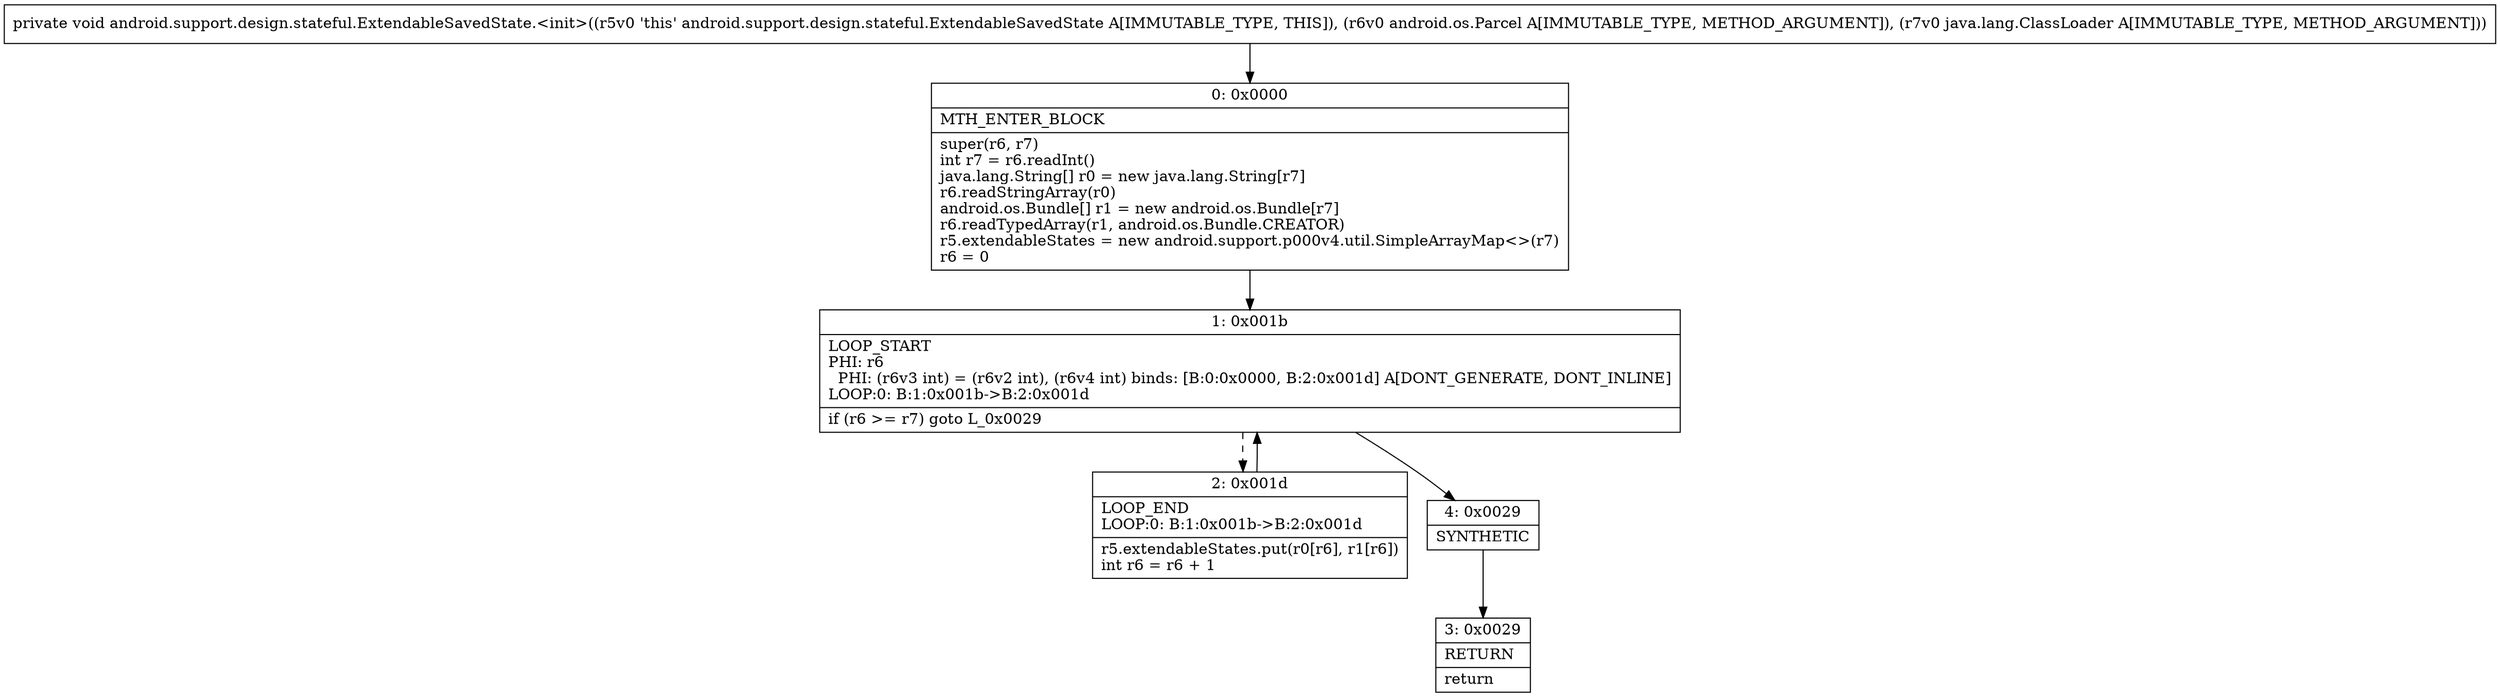 digraph "CFG forandroid.support.design.stateful.ExtendableSavedState.\<init\>(Landroid\/os\/Parcel;Ljava\/lang\/ClassLoader;)V" {
Node_0 [shape=record,label="{0\:\ 0x0000|MTH_ENTER_BLOCK\l|super(r6, r7)\lint r7 = r6.readInt()\ljava.lang.String[] r0 = new java.lang.String[r7]\lr6.readStringArray(r0)\landroid.os.Bundle[] r1 = new android.os.Bundle[r7]\lr6.readTypedArray(r1, android.os.Bundle.CREATOR)\lr5.extendableStates = new android.support.p000v4.util.SimpleArrayMap\<\>(r7)\lr6 = 0\l}"];
Node_1 [shape=record,label="{1\:\ 0x001b|LOOP_START\lPHI: r6 \l  PHI: (r6v3 int) = (r6v2 int), (r6v4 int) binds: [B:0:0x0000, B:2:0x001d] A[DONT_GENERATE, DONT_INLINE]\lLOOP:0: B:1:0x001b\-\>B:2:0x001d\l|if (r6 \>= r7) goto L_0x0029\l}"];
Node_2 [shape=record,label="{2\:\ 0x001d|LOOP_END\lLOOP:0: B:1:0x001b\-\>B:2:0x001d\l|r5.extendableStates.put(r0[r6], r1[r6])\lint r6 = r6 + 1\l}"];
Node_3 [shape=record,label="{3\:\ 0x0029|RETURN\l|return\l}"];
Node_4 [shape=record,label="{4\:\ 0x0029|SYNTHETIC\l}"];
MethodNode[shape=record,label="{private void android.support.design.stateful.ExtendableSavedState.\<init\>((r5v0 'this' android.support.design.stateful.ExtendableSavedState A[IMMUTABLE_TYPE, THIS]), (r6v0 android.os.Parcel A[IMMUTABLE_TYPE, METHOD_ARGUMENT]), (r7v0 java.lang.ClassLoader A[IMMUTABLE_TYPE, METHOD_ARGUMENT])) }"];
MethodNode -> Node_0;
Node_0 -> Node_1;
Node_1 -> Node_2[style=dashed];
Node_1 -> Node_4;
Node_2 -> Node_1;
Node_4 -> Node_3;
}

